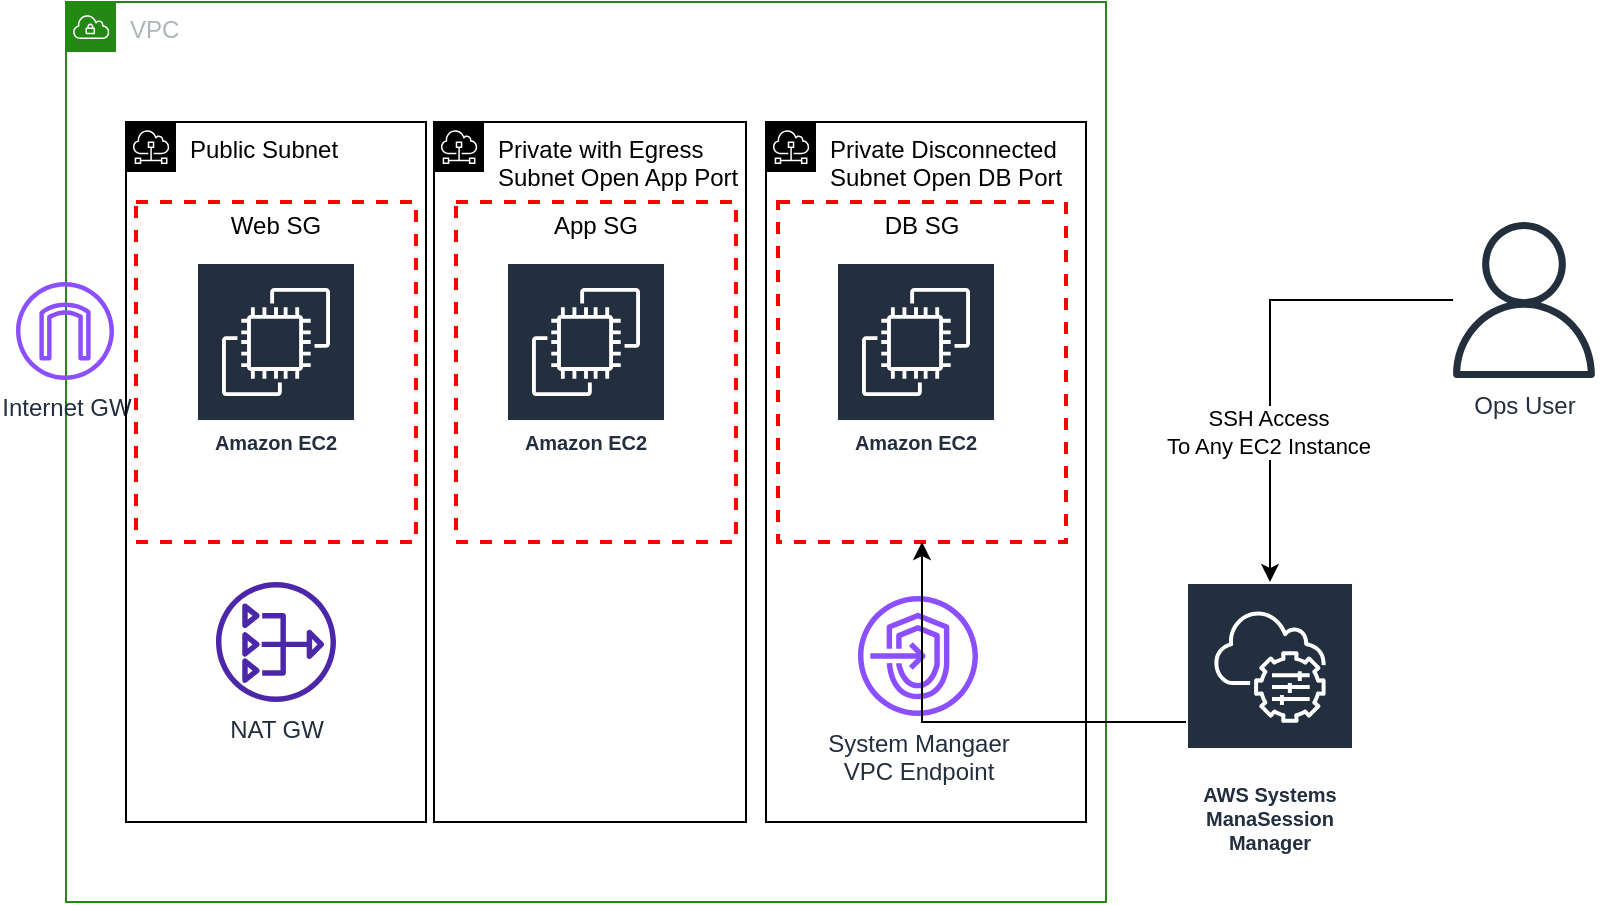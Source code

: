 <mxfile version="21.7.4" type="device">
  <diagram id="NTFipg766BHHSPOajZMf" name="Page-1">
    <mxGraphModel dx="2924" dy="1036" grid="1" gridSize="10" guides="1" tooltips="1" connect="1" arrows="1" fold="1" page="1" pageScale="1" pageWidth="850" pageHeight="1100" math="0" shadow="0">
      <root>
        <mxCell id="0" />
        <mxCell id="1" parent="0" />
        <mxCell id="2" value="VPC" style="points=[[0,0],[0.25,0],[0.5,0],[0.75,0],[1,0],[1,0.25],[1,0.5],[1,0.75],[1,1],[0.75,1],[0.5,1],[0.25,1],[0,1],[0,0.75],[0,0.5],[0,0.25]];outlineConnect=0;gradientColor=none;html=1;whiteSpace=wrap;fontSize=12;fontStyle=0;container=1;pointerEvents=0;collapsible=0;recursiveResize=0;shape=mxgraph.aws4.group;grIcon=mxgraph.aws4.group_vpc;strokeColor=#248814;fillColor=none;verticalAlign=top;align=left;spacingLeft=30;fontColor=#AAB7B8;dashed=0;" parent="1" vertex="1">
          <mxGeometry x="20" y="70" width="520" height="450" as="geometry" />
        </mxCell>
        <mxCell id="8" value="&lt;font color=&quot;#000000&quot;&gt;Private with Egress Subnet Open App Port&lt;/font&gt;" style="sketch=0;outlineConnect=0;gradientColor=none;html=1;whiteSpace=wrap;fontSize=12;fontStyle=0;shape=mxgraph.aws4.group;grIcon=mxgraph.aws4.group_subnet;strokeColor=#000000;fillColor=none;verticalAlign=top;align=left;spacingLeft=30;fontColor=#E8E8E8;dashed=0;" parent="2" vertex="1">
          <mxGeometry x="184" y="60" width="156" height="350" as="geometry" />
        </mxCell>
        <mxCell id="9" value="&lt;font color=&quot;#000000&quot;&gt;Private Disconnected Subnet Open DB Port&amp;nbsp;&lt;/font&gt;" style="sketch=0;outlineConnect=0;gradientColor=none;html=1;whiteSpace=wrap;fontSize=12;fontStyle=0;shape=mxgraph.aws4.group;grIcon=mxgraph.aws4.group_subnet;strokeColor=#000000;fillColor=none;verticalAlign=top;align=left;spacingLeft=30;fontColor=#E8E8E8;dashed=0;" parent="2" vertex="1">
          <mxGeometry x="350" y="60" width="160" height="350" as="geometry" />
        </mxCell>
        <mxCell id="11" value="Amazon EC2" style="sketch=0;outlineConnect=0;fontColor=#232F3E;gradientColor=none;strokeColor=#ffffff;fillColor=#232F3E;dashed=0;verticalLabelPosition=middle;verticalAlign=bottom;align=center;html=1;whiteSpace=wrap;fontSize=10;fontStyle=1;spacing=3;shape=mxgraph.aws4.productIcon;prIcon=mxgraph.aws4.ec2;" parent="2" vertex="1">
          <mxGeometry x="220" y="130" width="80" height="100" as="geometry" />
        </mxCell>
        <mxCell id="12" value="Amazon EC2" style="sketch=0;outlineConnect=0;fontColor=#232F3E;gradientColor=none;strokeColor=#ffffff;fillColor=#232F3E;dashed=0;verticalLabelPosition=middle;verticalAlign=bottom;align=center;html=1;whiteSpace=wrap;fontSize=10;fontStyle=1;spacing=3;shape=mxgraph.aws4.productIcon;prIcon=mxgraph.aws4.ec2;" parent="2" vertex="1">
          <mxGeometry x="385" y="130" width="80" height="100" as="geometry" />
        </mxCell>
        <mxCell id="17" value="App SG" style="fontStyle=0;verticalAlign=top;align=center;spacingTop=-2;fillColor=none;rounded=0;whiteSpace=wrap;html=1;strokeColor=#FF0000;strokeWidth=2;dashed=1;container=1;collapsible=0;expand=0;recursiveResize=0;" parent="2" vertex="1">
          <mxGeometry x="195" y="100" width="140" height="170" as="geometry" />
        </mxCell>
        <mxCell id="18" value="DB SG" style="fontStyle=0;verticalAlign=top;align=center;spacingTop=-2;fillColor=none;rounded=0;whiteSpace=wrap;html=1;strokeColor=#FF0000;strokeWidth=2;dashed=1;container=1;collapsible=0;expand=0;recursiveResize=0;" parent="2" vertex="1">
          <mxGeometry x="356" y="100" width="144" height="170" as="geometry" />
        </mxCell>
        <mxCell id="GdZBLEXRwMBVRVHv9Efj-20" value="System Mangaer&lt;br&gt;VPC Endpoint" style="sketch=0;outlineConnect=0;fontColor=#232F3E;gradientColor=none;fillColor=#8C4FFF;strokeColor=none;dashed=0;verticalLabelPosition=bottom;verticalAlign=top;align=center;html=1;fontSize=12;fontStyle=0;aspect=fixed;pointerEvents=1;shape=mxgraph.aws4.endpoints;" vertex="1" parent="2">
          <mxGeometry x="396" y="297" width="60" height="60" as="geometry" />
        </mxCell>
        <mxCell id="GdZBLEXRwMBVRVHv9Efj-28" value="Internet GW" style="sketch=0;outlineConnect=0;fontColor=#232F3E;gradientColor=none;fillColor=#8C4FFF;strokeColor=none;dashed=0;verticalLabelPosition=bottom;verticalAlign=top;align=center;html=1;fontSize=12;fontStyle=0;aspect=fixed;pointerEvents=1;shape=mxgraph.aws4.internet_gateway;" vertex="1" parent="2">
          <mxGeometry x="-25" y="140" width="49" height="49" as="geometry" />
        </mxCell>
        <mxCell id="3" value="&lt;font color=&quot;#000000&quot;&gt;Public Subnet&lt;/font&gt;" style="sketch=0;outlineConnect=0;gradientColor=none;html=1;whiteSpace=wrap;fontSize=12;fontStyle=0;shape=mxgraph.aws4.group;grIcon=mxgraph.aws4.group_subnet;strokeColor=#000000;fillColor=none;verticalAlign=top;align=left;spacingLeft=30;fontColor=#E8E8E8;dashed=0;" parent="1" vertex="1">
          <mxGeometry x="50" y="130" width="150" height="350" as="geometry" />
        </mxCell>
        <mxCell id="10" value="Amazon EC2" style="sketch=0;outlineConnect=0;fontColor=#232F3E;gradientColor=none;strokeColor=#ffffff;fillColor=#232F3E;dashed=0;verticalLabelPosition=middle;verticalAlign=bottom;align=center;html=1;whiteSpace=wrap;fontSize=10;fontStyle=1;spacing=3;shape=mxgraph.aws4.productIcon;prIcon=mxgraph.aws4.ec2;" parent="1" vertex="1">
          <mxGeometry x="85" y="200" width="80" height="100" as="geometry" />
        </mxCell>
        <mxCell id="19" value="Web SG" style="fontStyle=0;verticalAlign=top;align=center;spacingTop=-2;fillColor=none;rounded=0;whiteSpace=wrap;html=1;strokeColor=#FF0000;strokeWidth=2;dashed=1;container=1;collapsible=0;expand=0;recursiveResize=0;" parent="1" vertex="1">
          <mxGeometry x="55" y="170" width="140" height="170" as="geometry" />
        </mxCell>
        <mxCell id="20" value="NAT GW" style="sketch=0;outlineConnect=0;fontColor=#232F3E;gradientColor=none;fillColor=#4D27AA;strokeColor=none;dashed=0;verticalLabelPosition=bottom;verticalAlign=top;align=center;html=1;fontSize=12;fontStyle=0;aspect=fixed;pointerEvents=1;shape=mxgraph.aws4.nat_gateway;" parent="1" vertex="1">
          <mxGeometry x="95" y="360" width="60" height="60" as="geometry" />
        </mxCell>
        <mxCell id="GdZBLEXRwMBVRVHv9Efj-26" style="edgeStyle=orthogonalEdgeStyle;rounded=0;orthogonalLoop=1;jettySize=auto;html=1;" edge="1" parent="1" source="GdZBLEXRwMBVRVHv9Efj-21" target="18">
          <mxGeometry relative="1" as="geometry" />
        </mxCell>
        <mxCell id="GdZBLEXRwMBVRVHv9Efj-21" value="AWS Systems ManaSession Manager" style="sketch=0;outlineConnect=0;fontColor=#232F3E;gradientColor=none;strokeColor=#ffffff;fillColor=#232F3E;dashed=0;verticalLabelPosition=middle;verticalAlign=bottom;align=center;html=1;whiteSpace=wrap;fontSize=10;fontStyle=1;spacing=3;shape=mxgraph.aws4.productIcon;prIcon=mxgraph.aws4.systems_manager;" vertex="1" parent="1">
          <mxGeometry x="580" y="360" width="84" height="140" as="geometry" />
        </mxCell>
        <mxCell id="GdZBLEXRwMBVRVHv9Efj-24" style="edgeStyle=orthogonalEdgeStyle;rounded=0;orthogonalLoop=1;jettySize=auto;html=1;" edge="1" parent="1" source="GdZBLEXRwMBVRVHv9Efj-23" target="GdZBLEXRwMBVRVHv9Efj-21">
          <mxGeometry relative="1" as="geometry" />
        </mxCell>
        <mxCell id="GdZBLEXRwMBVRVHv9Efj-27" value="SSH Access&lt;br&gt;To Any EC2 Instance" style="edgeLabel;html=1;align=center;verticalAlign=middle;resizable=0;points=[];" vertex="1" connectable="0" parent="GdZBLEXRwMBVRVHv9Efj-24">
          <mxGeometry x="0.355" y="-1" relative="1" as="geometry">
            <mxPoint as="offset" />
          </mxGeometry>
        </mxCell>
        <mxCell id="GdZBLEXRwMBVRVHv9Efj-23" value="Ops User" style="sketch=0;outlineConnect=0;fontColor=#232F3E;gradientColor=none;fillColor=#232F3D;strokeColor=none;dashed=0;verticalLabelPosition=bottom;verticalAlign=top;align=center;html=1;fontSize=12;fontStyle=0;aspect=fixed;pointerEvents=1;shape=mxgraph.aws4.user;" vertex="1" parent="1">
          <mxGeometry x="710" y="180" width="78" height="78" as="geometry" />
        </mxCell>
      </root>
    </mxGraphModel>
  </diagram>
</mxfile>
